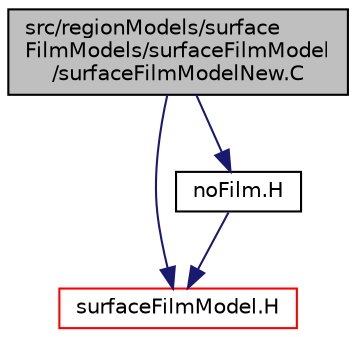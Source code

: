 digraph "src/regionModels/surfaceFilmModels/surfaceFilmModel/surfaceFilmModelNew.C"
{
  bgcolor="transparent";
  edge [fontname="Helvetica",fontsize="10",labelfontname="Helvetica",labelfontsize="10"];
  node [fontname="Helvetica",fontsize="10",shape=record];
  Node1 [label="src/regionModels/surface\lFilmModels/surfaceFilmModel\l/surfaceFilmModelNew.C",height=0.2,width=0.4,color="black", fillcolor="grey75", style="filled" fontcolor="black"];
  Node1 -> Node2 [color="midnightblue",fontsize="10",style="solid",fontname="Helvetica"];
  Node2 [label="surfaceFilmModel.H",height=0.2,width=0.4,color="red",URL="$surfaceFilmModel_8H.html"];
  Node1 -> Node3 [color="midnightblue",fontsize="10",style="solid",fontname="Helvetica"];
  Node3 [label="noFilm.H",height=0.2,width=0.4,color="black",URL="$noFilm_8H.html"];
  Node3 -> Node2 [color="midnightblue",fontsize="10",style="solid",fontname="Helvetica"];
}
